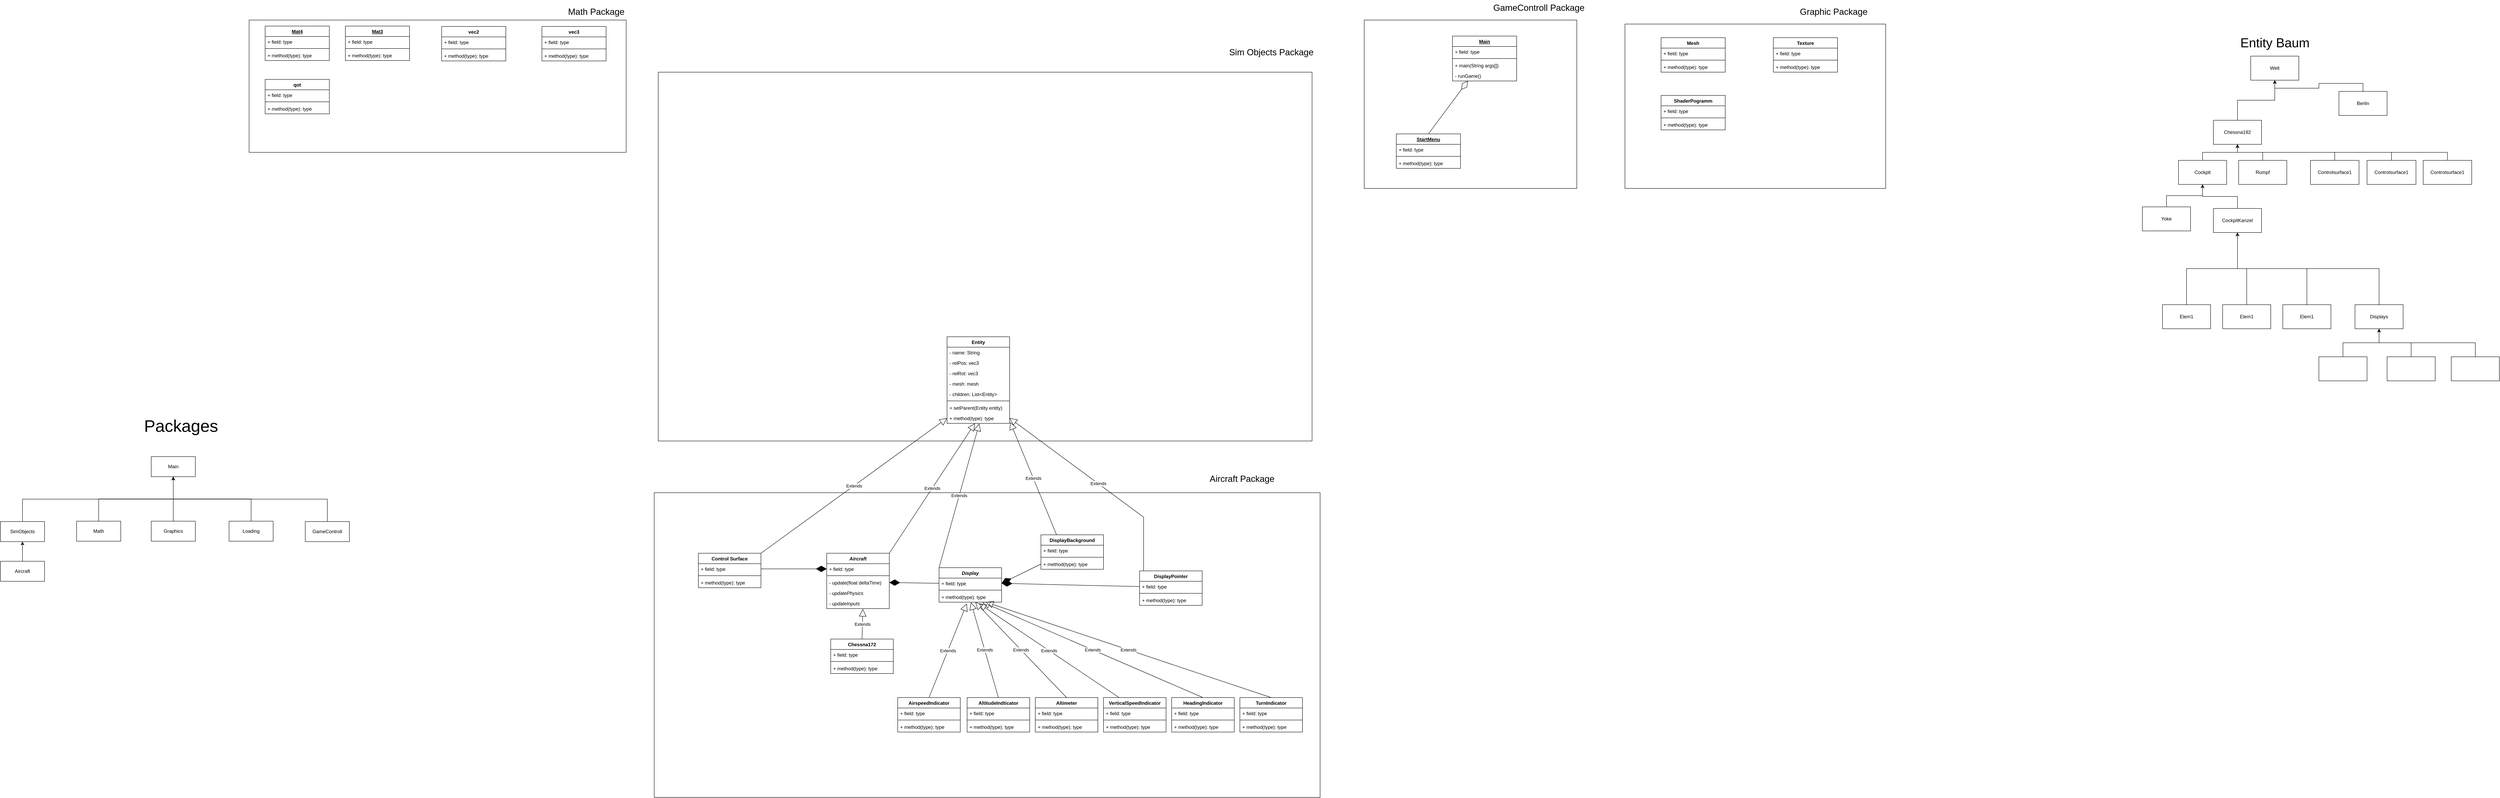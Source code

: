 <mxfile version="22.1.21" type="github">
  <diagram name="Seite-1" id="BCvQP6xBQCEgno5YxF53">
    <mxGraphModel dx="12595" dy="5107" grid="1" gridSize="10" guides="1" tooltips="1" connect="1" arrows="1" fold="1" page="1" pageScale="1" pageWidth="827" pageHeight="1169" math="0" shadow="0">
      <root>
        <mxCell id="0" />
        <mxCell id="1" parent="0" />
        <mxCell id="5FuBZbfDRRa5YEsP70LU-1" value="Entity" style="swimlane;fontStyle=1;align=center;verticalAlign=top;childLayout=stackLayout;horizontal=1;startSize=26;horizontalStack=0;resizeParent=1;resizeParentMax=0;resizeLast=0;collapsible=1;marginBottom=0;whiteSpace=wrap;html=1;" vertex="1" parent="1">
          <mxGeometry x="-910" y="870" width="156" height="216" as="geometry" />
        </mxCell>
        <mxCell id="5FuBZbfDRRa5YEsP70LU-61" value="- name: String&lt;br&gt;" style="text;strokeColor=none;fillColor=none;align=left;verticalAlign=top;spacingLeft=4;spacingRight=4;overflow=hidden;rotatable=0;points=[[0,0.5],[1,0.5]];portConstraint=eastwest;whiteSpace=wrap;html=1;" vertex="1" parent="5FuBZbfDRRa5YEsP70LU-1">
          <mxGeometry y="26" width="156" height="26" as="geometry" />
        </mxCell>
        <mxCell id="5FuBZbfDRRa5YEsP70LU-2" value="- relPos: vec3" style="text;strokeColor=none;fillColor=none;align=left;verticalAlign=top;spacingLeft=4;spacingRight=4;overflow=hidden;rotatable=0;points=[[0,0.5],[1,0.5]];portConstraint=eastwest;whiteSpace=wrap;html=1;" vertex="1" parent="5FuBZbfDRRa5YEsP70LU-1">
          <mxGeometry y="52" width="156" height="26" as="geometry" />
        </mxCell>
        <mxCell id="5FuBZbfDRRa5YEsP70LU-5" value="- relRot: vec3" style="text;strokeColor=none;fillColor=none;align=left;verticalAlign=top;spacingLeft=4;spacingRight=4;overflow=hidden;rotatable=0;points=[[0,0.5],[1,0.5]];portConstraint=eastwest;whiteSpace=wrap;html=1;" vertex="1" parent="5FuBZbfDRRa5YEsP70LU-1">
          <mxGeometry y="78" width="156" height="26" as="geometry" />
        </mxCell>
        <mxCell id="5FuBZbfDRRa5YEsP70LU-6" value="- mesh: mesh" style="text;strokeColor=none;fillColor=none;align=left;verticalAlign=top;spacingLeft=4;spacingRight=4;overflow=hidden;rotatable=0;points=[[0,0.5],[1,0.5]];portConstraint=eastwest;whiteSpace=wrap;html=1;" vertex="1" parent="5FuBZbfDRRa5YEsP70LU-1">
          <mxGeometry y="104" width="156" height="26" as="geometry" />
        </mxCell>
        <mxCell id="5FuBZbfDRRa5YEsP70LU-7" value="- children: List&amp;lt;Entity&amp;gt;" style="text;strokeColor=none;fillColor=none;align=left;verticalAlign=top;spacingLeft=4;spacingRight=4;overflow=hidden;rotatable=0;points=[[0,0.5],[1,0.5]];portConstraint=eastwest;whiteSpace=wrap;html=1;" vertex="1" parent="5FuBZbfDRRa5YEsP70LU-1">
          <mxGeometry y="130" width="156" height="26" as="geometry" />
        </mxCell>
        <mxCell id="5FuBZbfDRRa5YEsP70LU-3" value="" style="line;strokeWidth=1;fillColor=none;align=left;verticalAlign=middle;spacingTop=-1;spacingLeft=3;spacingRight=3;rotatable=0;labelPosition=right;points=[];portConstraint=eastwest;strokeColor=inherit;" vertex="1" parent="5FuBZbfDRRa5YEsP70LU-1">
          <mxGeometry y="156" width="156" height="8" as="geometry" />
        </mxCell>
        <mxCell id="5FuBZbfDRRa5YEsP70LU-8" value="+ setParent(Entity entity)" style="text;strokeColor=none;fillColor=none;align=left;verticalAlign=top;spacingLeft=4;spacingRight=4;overflow=hidden;rotatable=0;points=[[0,0.5],[1,0.5]];portConstraint=eastwest;whiteSpace=wrap;html=1;" vertex="1" parent="5FuBZbfDRRa5YEsP70LU-1">
          <mxGeometry y="164" width="156" height="26" as="geometry" />
        </mxCell>
        <mxCell id="5FuBZbfDRRa5YEsP70LU-4" value="+ method(type): type" style="text;strokeColor=none;fillColor=none;align=left;verticalAlign=top;spacingLeft=4;spacingRight=4;overflow=hidden;rotatable=0;points=[[0,0.5],[1,0.5]];portConstraint=eastwest;whiteSpace=wrap;html=1;" vertex="1" parent="5FuBZbfDRRa5YEsP70LU-1">
          <mxGeometry y="190" width="156" height="26" as="geometry" />
        </mxCell>
        <mxCell id="5FuBZbfDRRa5YEsP70LU-9" value="&lt;i&gt;Aircraft&lt;/i&gt;" style="swimlane;fontStyle=1;align=center;verticalAlign=top;childLayout=stackLayout;horizontal=1;startSize=26;horizontalStack=0;resizeParent=1;resizeParentMax=0;resizeLast=0;collapsible=1;marginBottom=0;whiteSpace=wrap;html=1;" vertex="1" parent="1">
          <mxGeometry x="-1210" y="1410" width="156" height="138" as="geometry" />
        </mxCell>
        <mxCell id="5FuBZbfDRRa5YEsP70LU-10" value="+ field: type" style="text;strokeColor=none;fillColor=none;align=left;verticalAlign=top;spacingLeft=4;spacingRight=4;overflow=hidden;rotatable=0;points=[[0,0.5],[1,0.5]];portConstraint=eastwest;whiteSpace=wrap;html=1;" vertex="1" parent="5FuBZbfDRRa5YEsP70LU-9">
          <mxGeometry y="26" width="156" height="26" as="geometry" />
        </mxCell>
        <mxCell id="5FuBZbfDRRa5YEsP70LU-11" value="" style="line;strokeWidth=1;fillColor=none;align=left;verticalAlign=middle;spacingTop=-1;spacingLeft=3;spacingRight=3;rotatable=0;labelPosition=right;points=[];portConstraint=eastwest;strokeColor=inherit;" vertex="1" parent="5FuBZbfDRRa5YEsP70LU-9">
          <mxGeometry y="52" width="156" height="8" as="geometry" />
        </mxCell>
        <mxCell id="5FuBZbfDRRa5YEsP70LU-12" value="- update(float deltaTime)" style="text;strokeColor=none;fillColor=none;align=left;verticalAlign=top;spacingLeft=4;spacingRight=4;overflow=hidden;rotatable=0;points=[[0,0.5],[1,0.5]];portConstraint=eastwest;whiteSpace=wrap;html=1;" vertex="1" parent="5FuBZbfDRRa5YEsP70LU-9">
          <mxGeometry y="60" width="156" height="26" as="geometry" />
        </mxCell>
        <mxCell id="5FuBZbfDRRa5YEsP70LU-88" value="&lt;i&gt;- updatePhysics&lt;/i&gt;" style="text;strokeColor=none;fillColor=none;align=left;verticalAlign=top;spacingLeft=4;spacingRight=4;overflow=hidden;rotatable=0;points=[[0,0.5],[1,0.5]];portConstraint=eastwest;whiteSpace=wrap;html=1;" vertex="1" parent="5FuBZbfDRRa5YEsP70LU-9">
          <mxGeometry y="86" width="156" height="26" as="geometry" />
        </mxCell>
        <mxCell id="5FuBZbfDRRa5YEsP70LU-89" value="- &lt;i&gt;updateInputs&lt;/i&gt;" style="text;strokeColor=none;fillColor=none;align=left;verticalAlign=top;spacingLeft=4;spacingRight=4;overflow=hidden;rotatable=0;points=[[0,0.5],[1,0.5]];portConstraint=eastwest;whiteSpace=wrap;html=1;" vertex="1" parent="5FuBZbfDRRa5YEsP70LU-9">
          <mxGeometry y="112" width="156" height="26" as="geometry" />
        </mxCell>
        <mxCell id="5FuBZbfDRRa5YEsP70LU-13" value="Chessna172" style="swimlane;fontStyle=1;align=center;verticalAlign=top;childLayout=stackLayout;horizontal=1;startSize=26;horizontalStack=0;resizeParent=1;resizeParentMax=0;resizeLast=0;collapsible=1;marginBottom=0;whiteSpace=wrap;html=1;" vertex="1" parent="1">
          <mxGeometry x="-1200" y="1624" width="156" height="86" as="geometry" />
        </mxCell>
        <mxCell id="5FuBZbfDRRa5YEsP70LU-14" value="+ field: type" style="text;strokeColor=none;fillColor=none;align=left;verticalAlign=top;spacingLeft=4;spacingRight=4;overflow=hidden;rotatable=0;points=[[0,0.5],[1,0.5]];portConstraint=eastwest;whiteSpace=wrap;html=1;" vertex="1" parent="5FuBZbfDRRa5YEsP70LU-13">
          <mxGeometry y="26" width="156" height="26" as="geometry" />
        </mxCell>
        <mxCell id="5FuBZbfDRRa5YEsP70LU-15" value="" style="line;strokeWidth=1;fillColor=none;align=left;verticalAlign=middle;spacingTop=-1;spacingLeft=3;spacingRight=3;rotatable=0;labelPosition=right;points=[];portConstraint=eastwest;strokeColor=inherit;" vertex="1" parent="5FuBZbfDRRa5YEsP70LU-13">
          <mxGeometry y="52" width="156" height="8" as="geometry" />
        </mxCell>
        <mxCell id="5FuBZbfDRRa5YEsP70LU-16" value="+ method(type): type" style="text;strokeColor=none;fillColor=none;align=left;verticalAlign=top;spacingLeft=4;spacingRight=4;overflow=hidden;rotatable=0;points=[[0,0.5],[1,0.5]];portConstraint=eastwest;whiteSpace=wrap;html=1;" vertex="1" parent="5FuBZbfDRRa5YEsP70LU-13">
          <mxGeometry y="60" width="156" height="26" as="geometry" />
        </mxCell>
        <mxCell id="5FuBZbfDRRa5YEsP70LU-17" value="&lt;i&gt;Display&lt;/i&gt;" style="swimlane;fontStyle=1;align=center;verticalAlign=top;childLayout=stackLayout;horizontal=1;startSize=26;horizontalStack=0;resizeParent=1;resizeParentMax=0;resizeLast=0;collapsible=1;marginBottom=0;whiteSpace=wrap;html=1;" vertex="1" parent="1">
          <mxGeometry x="-930" y="1446" width="156" height="86" as="geometry" />
        </mxCell>
        <mxCell id="5FuBZbfDRRa5YEsP70LU-18" value="+ field: type" style="text;strokeColor=none;fillColor=none;align=left;verticalAlign=top;spacingLeft=4;spacingRight=4;overflow=hidden;rotatable=0;points=[[0,0.5],[1,0.5]];portConstraint=eastwest;whiteSpace=wrap;html=1;" vertex="1" parent="5FuBZbfDRRa5YEsP70LU-17">
          <mxGeometry y="26" width="156" height="26" as="geometry" />
        </mxCell>
        <mxCell id="5FuBZbfDRRa5YEsP70LU-19" value="" style="line;strokeWidth=1;fillColor=none;align=left;verticalAlign=middle;spacingTop=-1;spacingLeft=3;spacingRight=3;rotatable=0;labelPosition=right;points=[];portConstraint=eastwest;strokeColor=inherit;" vertex="1" parent="5FuBZbfDRRa5YEsP70LU-17">
          <mxGeometry y="52" width="156" height="8" as="geometry" />
        </mxCell>
        <mxCell id="5FuBZbfDRRa5YEsP70LU-20" value="+ method(type): type" style="text;strokeColor=none;fillColor=none;align=left;verticalAlign=top;spacingLeft=4;spacingRight=4;overflow=hidden;rotatable=0;points=[[0,0.5],[1,0.5]];portConstraint=eastwest;whiteSpace=wrap;html=1;" vertex="1" parent="5FuBZbfDRRa5YEsP70LU-17">
          <mxGeometry y="60" width="156" height="26" as="geometry" />
        </mxCell>
        <mxCell id="5FuBZbfDRRa5YEsP70LU-21" value="DisplayBackground" style="swimlane;fontStyle=1;align=center;verticalAlign=top;childLayout=stackLayout;horizontal=1;startSize=26;horizontalStack=0;resizeParent=1;resizeParentMax=0;resizeLast=0;collapsible=1;marginBottom=0;whiteSpace=wrap;html=1;" vertex="1" parent="1">
          <mxGeometry x="-676" y="1364" width="156" height="86" as="geometry" />
        </mxCell>
        <mxCell id="5FuBZbfDRRa5YEsP70LU-22" value="+ field: type" style="text;strokeColor=none;fillColor=none;align=left;verticalAlign=top;spacingLeft=4;spacingRight=4;overflow=hidden;rotatable=0;points=[[0,0.5],[1,0.5]];portConstraint=eastwest;whiteSpace=wrap;html=1;" vertex="1" parent="5FuBZbfDRRa5YEsP70LU-21">
          <mxGeometry y="26" width="156" height="26" as="geometry" />
        </mxCell>
        <mxCell id="5FuBZbfDRRa5YEsP70LU-23" value="" style="line;strokeWidth=1;fillColor=none;align=left;verticalAlign=middle;spacingTop=-1;spacingLeft=3;spacingRight=3;rotatable=0;labelPosition=right;points=[];portConstraint=eastwest;strokeColor=inherit;" vertex="1" parent="5FuBZbfDRRa5YEsP70LU-21">
          <mxGeometry y="52" width="156" height="8" as="geometry" />
        </mxCell>
        <mxCell id="5FuBZbfDRRa5YEsP70LU-24" value="+ method(type): type" style="text;strokeColor=none;fillColor=none;align=left;verticalAlign=top;spacingLeft=4;spacingRight=4;overflow=hidden;rotatable=0;points=[[0,0.5],[1,0.5]];portConstraint=eastwest;whiteSpace=wrap;html=1;" vertex="1" parent="5FuBZbfDRRa5YEsP70LU-21">
          <mxGeometry y="60" width="156" height="26" as="geometry" />
        </mxCell>
        <mxCell id="5FuBZbfDRRa5YEsP70LU-25" value="DisplayPointer" style="swimlane;fontStyle=1;align=center;verticalAlign=top;childLayout=stackLayout;horizontal=1;startSize=26;horizontalStack=0;resizeParent=1;resizeParentMax=0;resizeLast=0;collapsible=1;marginBottom=0;whiteSpace=wrap;html=1;" vertex="1" parent="1">
          <mxGeometry x="-430" y="1454" width="156" height="86" as="geometry" />
        </mxCell>
        <mxCell id="5FuBZbfDRRa5YEsP70LU-156" value="Extends" style="endArrow=block;endSize=16;endFill=0;html=1;rounded=0;entryX=1;entryY=0.5;entryDx=0;entryDy=0;" edge="1" parent="5FuBZbfDRRa5YEsP70LU-25" target="5FuBZbfDRRa5YEsP70LU-4">
          <mxGeometry width="160" relative="1" as="geometry">
            <mxPoint x="10" as="sourcePoint" />
            <mxPoint x="170" as="targetPoint" />
            <Array as="points">
              <mxPoint x="10" y="-134" />
            </Array>
          </mxGeometry>
        </mxCell>
        <mxCell id="5FuBZbfDRRa5YEsP70LU-26" value="+ field: type" style="text;strokeColor=none;fillColor=none;align=left;verticalAlign=top;spacingLeft=4;spacingRight=4;overflow=hidden;rotatable=0;points=[[0,0.5],[1,0.5]];portConstraint=eastwest;whiteSpace=wrap;html=1;" vertex="1" parent="5FuBZbfDRRa5YEsP70LU-25">
          <mxGeometry y="26" width="156" height="26" as="geometry" />
        </mxCell>
        <mxCell id="5FuBZbfDRRa5YEsP70LU-27" value="" style="line;strokeWidth=1;fillColor=none;align=left;verticalAlign=middle;spacingTop=-1;spacingLeft=3;spacingRight=3;rotatable=0;labelPosition=right;points=[];portConstraint=eastwest;strokeColor=inherit;" vertex="1" parent="5FuBZbfDRRa5YEsP70LU-25">
          <mxGeometry y="52" width="156" height="8" as="geometry" />
        </mxCell>
        <mxCell id="5FuBZbfDRRa5YEsP70LU-28" value="+ method(type): type" style="text;strokeColor=none;fillColor=none;align=left;verticalAlign=top;spacingLeft=4;spacingRight=4;overflow=hidden;rotatable=0;points=[[0,0.5],[1,0.5]];portConstraint=eastwest;whiteSpace=wrap;html=1;" vertex="1" parent="5FuBZbfDRRa5YEsP70LU-25">
          <mxGeometry y="60" width="156" height="26" as="geometry" />
        </mxCell>
        <mxCell id="5FuBZbfDRRa5YEsP70LU-33" value="AirspeedIndicator" style="swimlane;fontStyle=1;align=center;verticalAlign=top;childLayout=stackLayout;horizontal=1;startSize=26;horizontalStack=0;resizeParent=1;resizeParentMax=0;resizeLast=0;collapsible=1;marginBottom=0;whiteSpace=wrap;html=1;" vertex="1" parent="1">
          <mxGeometry x="-1033" y="1770" width="156" height="86" as="geometry" />
        </mxCell>
        <mxCell id="5FuBZbfDRRa5YEsP70LU-34" value="+ field: type" style="text;strokeColor=none;fillColor=none;align=left;verticalAlign=top;spacingLeft=4;spacingRight=4;overflow=hidden;rotatable=0;points=[[0,0.5],[1,0.5]];portConstraint=eastwest;whiteSpace=wrap;html=1;" vertex="1" parent="5FuBZbfDRRa5YEsP70LU-33">
          <mxGeometry y="26" width="156" height="26" as="geometry" />
        </mxCell>
        <mxCell id="5FuBZbfDRRa5YEsP70LU-35" value="" style="line;strokeWidth=1;fillColor=none;align=left;verticalAlign=middle;spacingTop=-1;spacingLeft=3;spacingRight=3;rotatable=0;labelPosition=right;points=[];portConstraint=eastwest;strokeColor=inherit;" vertex="1" parent="5FuBZbfDRRa5YEsP70LU-33">
          <mxGeometry y="52" width="156" height="8" as="geometry" />
        </mxCell>
        <mxCell id="5FuBZbfDRRa5YEsP70LU-36" value="+ method(type): type" style="text;strokeColor=none;fillColor=none;align=left;verticalAlign=top;spacingLeft=4;spacingRight=4;overflow=hidden;rotatable=0;points=[[0,0.5],[1,0.5]];portConstraint=eastwest;whiteSpace=wrap;html=1;" vertex="1" parent="5FuBZbfDRRa5YEsP70LU-33">
          <mxGeometry y="60" width="156" height="26" as="geometry" />
        </mxCell>
        <mxCell id="5FuBZbfDRRa5YEsP70LU-41" value="Welt" style="rounded=0;whiteSpace=wrap;html=1;" vertex="1" parent="1">
          <mxGeometry x="2340" y="170" width="120" height="60" as="geometry" />
        </mxCell>
        <mxCell id="5FuBZbfDRRa5YEsP70LU-181" style="edgeStyle=orthogonalEdgeStyle;rounded=0;orthogonalLoop=1;jettySize=auto;html=1;exitX=0.5;exitY=0;exitDx=0;exitDy=0;entryX=0.5;entryY=1;entryDx=0;entryDy=0;" edge="1" parent="1" source="5FuBZbfDRRa5YEsP70LU-42" target="5FuBZbfDRRa5YEsP70LU-41">
          <mxGeometry relative="1" as="geometry" />
        </mxCell>
        <mxCell id="5FuBZbfDRRa5YEsP70LU-42" value="Chessna182" style="rounded=0;whiteSpace=wrap;html=1;" vertex="1" parent="1">
          <mxGeometry x="2247" y="330" width="120" height="60" as="geometry" />
        </mxCell>
        <mxCell id="5FuBZbfDRRa5YEsP70LU-182" style="edgeStyle=orthogonalEdgeStyle;rounded=0;orthogonalLoop=1;jettySize=auto;html=1;exitX=0.5;exitY=0;exitDx=0;exitDy=0;entryX=0.5;entryY=1;entryDx=0;entryDy=0;" edge="1" parent="1" source="5FuBZbfDRRa5YEsP70LU-43" target="5FuBZbfDRRa5YEsP70LU-42">
          <mxGeometry relative="1" as="geometry" />
        </mxCell>
        <mxCell id="5FuBZbfDRRa5YEsP70LU-43" value="Cockpit" style="rounded=0;whiteSpace=wrap;html=1;" vertex="1" parent="1">
          <mxGeometry x="2160" y="430" width="120" height="60" as="geometry" />
        </mxCell>
        <mxCell id="5FuBZbfDRRa5YEsP70LU-183" style="edgeStyle=orthogonalEdgeStyle;rounded=0;orthogonalLoop=1;jettySize=auto;html=1;exitX=0.5;exitY=0;exitDx=0;exitDy=0;entryX=0.5;entryY=1;entryDx=0;entryDy=0;" edge="1" parent="1" source="5FuBZbfDRRa5YEsP70LU-44" target="5FuBZbfDRRa5YEsP70LU-42">
          <mxGeometry relative="1" as="geometry" />
        </mxCell>
        <mxCell id="5FuBZbfDRRa5YEsP70LU-44" value="Rumpf" style="rounded=0;whiteSpace=wrap;html=1;" vertex="1" parent="1">
          <mxGeometry x="2310" y="430" width="120" height="60" as="geometry" />
        </mxCell>
        <mxCell id="5FuBZbfDRRa5YEsP70LU-184" style="edgeStyle=orthogonalEdgeStyle;rounded=0;orthogonalLoop=1;jettySize=auto;html=1;exitX=0.5;exitY=0;exitDx=0;exitDy=0;entryX=0.5;entryY=1;entryDx=0;entryDy=0;" edge="1" parent="1" source="5FuBZbfDRRa5YEsP70LU-46" target="5FuBZbfDRRa5YEsP70LU-42">
          <mxGeometry relative="1" as="geometry" />
        </mxCell>
        <mxCell id="5FuBZbfDRRa5YEsP70LU-46" value="Controlsurface1" style="rounded=0;whiteSpace=wrap;html=1;" vertex="1" parent="1">
          <mxGeometry x="2489" y="430" width="121" height="60" as="geometry" />
        </mxCell>
        <mxCell id="5FuBZbfDRRa5YEsP70LU-185" style="edgeStyle=orthogonalEdgeStyle;rounded=0;orthogonalLoop=1;jettySize=auto;html=1;exitX=0.5;exitY=0;exitDx=0;exitDy=0;entryX=0.5;entryY=1;entryDx=0;entryDy=0;" edge="1" parent="1" source="5FuBZbfDRRa5YEsP70LU-47" target="5FuBZbfDRRa5YEsP70LU-42">
          <mxGeometry relative="1" as="geometry" />
        </mxCell>
        <mxCell id="5FuBZbfDRRa5YEsP70LU-47" value="Controlsurface1" style="rounded=0;whiteSpace=wrap;html=1;" vertex="1" parent="1">
          <mxGeometry x="2630" y="430" width="122" height="60" as="geometry" />
        </mxCell>
        <mxCell id="5FuBZbfDRRa5YEsP70LU-186" style="edgeStyle=orthogonalEdgeStyle;rounded=0;orthogonalLoop=1;jettySize=auto;html=1;exitX=0.5;exitY=0;exitDx=0;exitDy=0;entryX=0.5;entryY=1;entryDx=0;entryDy=0;" edge="1" parent="1" source="5FuBZbfDRRa5YEsP70LU-48" target="5FuBZbfDRRa5YEsP70LU-42">
          <mxGeometry relative="1" as="geometry" />
        </mxCell>
        <mxCell id="5FuBZbfDRRa5YEsP70LU-48" value="Controlsurface1" style="rounded=0;whiteSpace=wrap;html=1;" vertex="1" parent="1">
          <mxGeometry x="2770" y="430" width="121" height="60" as="geometry" />
        </mxCell>
        <mxCell id="5FuBZbfDRRa5YEsP70LU-188" style="edgeStyle=orthogonalEdgeStyle;rounded=0;orthogonalLoop=1;jettySize=auto;html=1;exitX=0.5;exitY=0;exitDx=0;exitDy=0;entryX=0.5;entryY=1;entryDx=0;entryDy=0;" edge="1" parent="1" source="5FuBZbfDRRa5YEsP70LU-49" target="5FuBZbfDRRa5YEsP70LU-43">
          <mxGeometry relative="1" as="geometry" />
        </mxCell>
        <mxCell id="5FuBZbfDRRa5YEsP70LU-49" value="CockpitKanzel" style="rounded=0;whiteSpace=wrap;html=1;" vertex="1" parent="1">
          <mxGeometry x="2247" y="550" width="120" height="60" as="geometry" />
        </mxCell>
        <mxCell id="5FuBZbfDRRa5YEsP70LU-175" style="edgeStyle=orthogonalEdgeStyle;rounded=0;orthogonalLoop=1;jettySize=auto;html=1;exitX=0.5;exitY=0;exitDx=0;exitDy=0;entryX=0.5;entryY=1;entryDx=0;entryDy=0;" edge="1" parent="1" source="5FuBZbfDRRa5YEsP70LU-50" target="5FuBZbfDRRa5YEsP70LU-49">
          <mxGeometry relative="1" as="geometry" />
        </mxCell>
        <mxCell id="5FuBZbfDRRa5YEsP70LU-50" value="Elem1" style="rounded=0;whiteSpace=wrap;html=1;" vertex="1" parent="1">
          <mxGeometry x="2120" y="790" width="120" height="60" as="geometry" />
        </mxCell>
        <mxCell id="5FuBZbfDRRa5YEsP70LU-174" style="edgeStyle=orthogonalEdgeStyle;rounded=0;orthogonalLoop=1;jettySize=auto;html=1;exitX=0.5;exitY=0;exitDx=0;exitDy=0;entryX=0.5;entryY=1;entryDx=0;entryDy=0;" edge="1" parent="1" source="5FuBZbfDRRa5YEsP70LU-51" target="5FuBZbfDRRa5YEsP70LU-49">
          <mxGeometry relative="1" as="geometry" />
        </mxCell>
        <mxCell id="5FuBZbfDRRa5YEsP70LU-51" value="Elem1" style="rounded=0;whiteSpace=wrap;html=1;" vertex="1" parent="1">
          <mxGeometry x="2270" y="790" width="120" height="60" as="geometry" />
        </mxCell>
        <mxCell id="5FuBZbfDRRa5YEsP70LU-173" style="edgeStyle=orthogonalEdgeStyle;rounded=0;orthogonalLoop=1;jettySize=auto;html=1;exitX=0.5;exitY=0;exitDx=0;exitDy=0;entryX=0.5;entryY=1;entryDx=0;entryDy=0;" edge="1" parent="1" source="5FuBZbfDRRa5YEsP70LU-52" target="5FuBZbfDRRa5YEsP70LU-49">
          <mxGeometry relative="1" as="geometry">
            <mxPoint x="2590.238" y="520" as="targetPoint" />
          </mxGeometry>
        </mxCell>
        <mxCell id="5FuBZbfDRRa5YEsP70LU-52" value="Elem1" style="rounded=0;whiteSpace=wrap;html=1;" vertex="1" parent="1">
          <mxGeometry x="2420" y="790" width="120" height="60" as="geometry" />
        </mxCell>
        <mxCell id="5FuBZbfDRRa5YEsP70LU-176" style="edgeStyle=orthogonalEdgeStyle;rounded=0;orthogonalLoop=1;jettySize=auto;html=1;exitX=0.5;exitY=0;exitDx=0;exitDy=0;entryX=0.5;entryY=1;entryDx=0;entryDy=0;" edge="1" parent="1" source="5FuBZbfDRRa5YEsP70LU-53" target="5FuBZbfDRRa5YEsP70LU-49">
          <mxGeometry relative="1" as="geometry" />
        </mxCell>
        <mxCell id="5FuBZbfDRRa5YEsP70LU-53" value="Displays" style="rounded=0;whiteSpace=wrap;html=1;" vertex="1" parent="1">
          <mxGeometry x="2600" y="790" width="120" height="60" as="geometry" />
        </mxCell>
        <mxCell id="5FuBZbfDRRa5YEsP70LU-178" style="edgeStyle=orthogonalEdgeStyle;rounded=0;orthogonalLoop=1;jettySize=auto;html=1;exitX=0.5;exitY=0;exitDx=0;exitDy=0;entryX=0.5;entryY=1;entryDx=0;entryDy=0;" edge="1" parent="1" source="5FuBZbfDRRa5YEsP70LU-54" target="5FuBZbfDRRa5YEsP70LU-53">
          <mxGeometry relative="1" as="geometry" />
        </mxCell>
        <mxCell id="5FuBZbfDRRa5YEsP70LU-54" value="" style="rounded=0;whiteSpace=wrap;html=1;" vertex="1" parent="1">
          <mxGeometry x="2680" y="920" width="120" height="60" as="geometry" />
        </mxCell>
        <mxCell id="5FuBZbfDRRa5YEsP70LU-177" style="edgeStyle=orthogonalEdgeStyle;rounded=0;orthogonalLoop=1;jettySize=auto;html=1;exitX=0.5;exitY=0;exitDx=0;exitDy=0;entryX=0.5;entryY=1;entryDx=0;entryDy=0;" edge="1" parent="1" source="5FuBZbfDRRa5YEsP70LU-55" target="5FuBZbfDRRa5YEsP70LU-53">
          <mxGeometry relative="1" as="geometry" />
        </mxCell>
        <mxCell id="5FuBZbfDRRa5YEsP70LU-55" value="" style="rounded=0;whiteSpace=wrap;html=1;" vertex="1" parent="1">
          <mxGeometry x="2510" y="920" width="120" height="60" as="geometry" />
        </mxCell>
        <mxCell id="5FuBZbfDRRa5YEsP70LU-179" style="edgeStyle=orthogonalEdgeStyle;rounded=0;orthogonalLoop=1;jettySize=auto;html=1;exitX=0.5;exitY=0;exitDx=0;exitDy=0;entryX=0.5;entryY=1;entryDx=0;entryDy=0;" edge="1" parent="1" source="5FuBZbfDRRa5YEsP70LU-56" target="5FuBZbfDRRa5YEsP70LU-53">
          <mxGeometry relative="1" as="geometry" />
        </mxCell>
        <mxCell id="5FuBZbfDRRa5YEsP70LU-56" value="" style="rounded=0;whiteSpace=wrap;html=1;" vertex="1" parent="1">
          <mxGeometry x="2840" y="920" width="120" height="60" as="geometry" />
        </mxCell>
        <mxCell id="5FuBZbfDRRa5YEsP70LU-187" style="edgeStyle=orthogonalEdgeStyle;rounded=0;orthogonalLoop=1;jettySize=auto;html=1;exitX=0.5;exitY=0;exitDx=0;exitDy=0;entryX=0.5;entryY=1;entryDx=0;entryDy=0;" edge="1" parent="1" source="5FuBZbfDRRa5YEsP70LU-57" target="5FuBZbfDRRa5YEsP70LU-43">
          <mxGeometry relative="1" as="geometry" />
        </mxCell>
        <mxCell id="5FuBZbfDRRa5YEsP70LU-57" value="Yoke" style="rounded=0;whiteSpace=wrap;html=1;" vertex="1" parent="1">
          <mxGeometry x="2070" y="546" width="120" height="60" as="geometry" />
        </mxCell>
        <mxCell id="5FuBZbfDRRa5YEsP70LU-180" style="edgeStyle=orthogonalEdgeStyle;rounded=0;orthogonalLoop=1;jettySize=auto;html=1;exitX=0.5;exitY=0;exitDx=0;exitDy=0;entryX=0.5;entryY=1;entryDx=0;entryDy=0;" edge="1" parent="1" source="5FuBZbfDRRa5YEsP70LU-59" target="5FuBZbfDRRa5YEsP70LU-41">
          <mxGeometry relative="1" as="geometry" />
        </mxCell>
        <mxCell id="5FuBZbfDRRa5YEsP70LU-59" value="Berlin" style="rounded=0;whiteSpace=wrap;html=1;" vertex="1" parent="1">
          <mxGeometry x="2560" y="258" width="120" height="60" as="geometry" />
        </mxCell>
        <mxCell id="5FuBZbfDRRa5YEsP70LU-77" value="&lt;u&gt;Main&lt;/u&gt;" style="swimlane;fontStyle=1;align=center;verticalAlign=top;childLayout=stackLayout;horizontal=1;startSize=26;horizontalStack=0;resizeParent=1;resizeParentMax=0;resizeLast=0;collapsible=1;marginBottom=0;whiteSpace=wrap;html=1;" vertex="1" parent="1">
          <mxGeometry x="350" y="120" width="160" height="112" as="geometry" />
        </mxCell>
        <mxCell id="5FuBZbfDRRa5YEsP70LU-78" value="+ field: type" style="text;strokeColor=none;fillColor=none;align=left;verticalAlign=top;spacingLeft=4;spacingRight=4;overflow=hidden;rotatable=0;points=[[0,0.5],[1,0.5]];portConstraint=eastwest;whiteSpace=wrap;html=1;" vertex="1" parent="5FuBZbfDRRa5YEsP70LU-77">
          <mxGeometry y="26" width="160" height="26" as="geometry" />
        </mxCell>
        <mxCell id="5FuBZbfDRRa5YEsP70LU-79" value="" style="line;strokeWidth=1;fillColor=none;align=left;verticalAlign=middle;spacingTop=-1;spacingLeft=3;spacingRight=3;rotatable=0;labelPosition=right;points=[];portConstraint=eastwest;strokeColor=inherit;" vertex="1" parent="5FuBZbfDRRa5YEsP70LU-77">
          <mxGeometry y="52" width="160" height="8" as="geometry" />
        </mxCell>
        <mxCell id="5FuBZbfDRRa5YEsP70LU-80" value="+ main(String args[])" style="text;strokeColor=none;fillColor=none;align=left;verticalAlign=top;spacingLeft=4;spacingRight=4;overflow=hidden;rotatable=0;points=[[0,0.5],[1,0.5]];portConstraint=eastwest;whiteSpace=wrap;html=1;" vertex="1" parent="5FuBZbfDRRa5YEsP70LU-77">
          <mxGeometry y="60" width="160" height="26" as="geometry" />
        </mxCell>
        <mxCell id="5FuBZbfDRRa5YEsP70LU-87" value="- runGame()" style="text;strokeColor=none;fillColor=none;align=left;verticalAlign=top;spacingLeft=4;spacingRight=4;overflow=hidden;rotatable=0;points=[[0,0.5],[1,0.5]];portConstraint=eastwest;whiteSpace=wrap;html=1;" vertex="1" parent="5FuBZbfDRRa5YEsP70LU-77">
          <mxGeometry y="86" width="160" height="26" as="geometry" />
        </mxCell>
        <mxCell id="5FuBZbfDRRa5YEsP70LU-83" value="&lt;u&gt;StartMenu&lt;/u&gt;" style="swimlane;fontStyle=1;align=center;verticalAlign=top;childLayout=stackLayout;horizontal=1;startSize=26;horizontalStack=0;resizeParent=1;resizeParentMax=0;resizeLast=0;collapsible=1;marginBottom=0;whiteSpace=wrap;html=1;" vertex="1" parent="1">
          <mxGeometry x="210" y="364" width="160" height="86" as="geometry" />
        </mxCell>
        <mxCell id="5FuBZbfDRRa5YEsP70LU-84" value="+ field: type" style="text;strokeColor=none;fillColor=none;align=left;verticalAlign=top;spacingLeft=4;spacingRight=4;overflow=hidden;rotatable=0;points=[[0,0.5],[1,0.5]];portConstraint=eastwest;whiteSpace=wrap;html=1;" vertex="1" parent="5FuBZbfDRRa5YEsP70LU-83">
          <mxGeometry y="26" width="160" height="26" as="geometry" />
        </mxCell>
        <mxCell id="5FuBZbfDRRa5YEsP70LU-85" value="" style="line;strokeWidth=1;fillColor=none;align=left;verticalAlign=middle;spacingTop=-1;spacingLeft=3;spacingRight=3;rotatable=0;labelPosition=right;points=[];portConstraint=eastwest;strokeColor=inherit;" vertex="1" parent="5FuBZbfDRRa5YEsP70LU-83">
          <mxGeometry y="52" width="160" height="8" as="geometry" />
        </mxCell>
        <mxCell id="5FuBZbfDRRa5YEsP70LU-86" value="+ method(type): type" style="text;strokeColor=none;fillColor=none;align=left;verticalAlign=top;spacingLeft=4;spacingRight=4;overflow=hidden;rotatable=0;points=[[0,0.5],[1,0.5]];portConstraint=eastwest;whiteSpace=wrap;html=1;" vertex="1" parent="5FuBZbfDRRa5YEsP70LU-83">
          <mxGeometry y="60" width="160" height="26" as="geometry" />
        </mxCell>
        <mxCell id="5FuBZbfDRRa5YEsP70LU-91" value="Mesh" style="swimlane;fontStyle=1;align=center;verticalAlign=top;childLayout=stackLayout;horizontal=1;startSize=26;horizontalStack=0;resizeParent=1;resizeParentMax=0;resizeLast=0;collapsible=1;marginBottom=0;whiteSpace=wrap;html=1;" vertex="1" parent="1">
          <mxGeometry x="870" y="124" width="160" height="86" as="geometry" />
        </mxCell>
        <mxCell id="5FuBZbfDRRa5YEsP70LU-92" value="+ field: type" style="text;strokeColor=none;fillColor=none;align=left;verticalAlign=top;spacingLeft=4;spacingRight=4;overflow=hidden;rotatable=0;points=[[0,0.5],[1,0.5]];portConstraint=eastwest;whiteSpace=wrap;html=1;" vertex="1" parent="5FuBZbfDRRa5YEsP70LU-91">
          <mxGeometry y="26" width="160" height="26" as="geometry" />
        </mxCell>
        <mxCell id="5FuBZbfDRRa5YEsP70LU-93" value="" style="line;strokeWidth=1;fillColor=none;align=left;verticalAlign=middle;spacingTop=-1;spacingLeft=3;spacingRight=3;rotatable=0;labelPosition=right;points=[];portConstraint=eastwest;strokeColor=inherit;" vertex="1" parent="5FuBZbfDRRa5YEsP70LU-91">
          <mxGeometry y="52" width="160" height="8" as="geometry" />
        </mxCell>
        <mxCell id="5FuBZbfDRRa5YEsP70LU-94" value="+ method(type): type" style="text;strokeColor=none;fillColor=none;align=left;verticalAlign=top;spacingLeft=4;spacingRight=4;overflow=hidden;rotatable=0;points=[[0,0.5],[1,0.5]];portConstraint=eastwest;whiteSpace=wrap;html=1;" vertex="1" parent="5FuBZbfDRRa5YEsP70LU-91">
          <mxGeometry y="60" width="160" height="26" as="geometry" />
        </mxCell>
        <mxCell id="5FuBZbfDRRa5YEsP70LU-95" value="ShaderPogramm" style="swimlane;fontStyle=1;align=center;verticalAlign=top;childLayout=stackLayout;horizontal=1;startSize=26;horizontalStack=0;resizeParent=1;resizeParentMax=0;resizeLast=0;collapsible=1;marginBottom=0;whiteSpace=wrap;html=1;" vertex="1" parent="1">
          <mxGeometry x="870" y="268" width="160" height="86" as="geometry" />
        </mxCell>
        <mxCell id="5FuBZbfDRRa5YEsP70LU-96" value="+ field: type" style="text;strokeColor=none;fillColor=none;align=left;verticalAlign=top;spacingLeft=4;spacingRight=4;overflow=hidden;rotatable=0;points=[[0,0.5],[1,0.5]];portConstraint=eastwest;whiteSpace=wrap;html=1;" vertex="1" parent="5FuBZbfDRRa5YEsP70LU-95">
          <mxGeometry y="26" width="160" height="26" as="geometry" />
        </mxCell>
        <mxCell id="5FuBZbfDRRa5YEsP70LU-97" value="" style="line;strokeWidth=1;fillColor=none;align=left;verticalAlign=middle;spacingTop=-1;spacingLeft=3;spacingRight=3;rotatable=0;labelPosition=right;points=[];portConstraint=eastwest;strokeColor=inherit;" vertex="1" parent="5FuBZbfDRRa5YEsP70LU-95">
          <mxGeometry y="52" width="160" height="8" as="geometry" />
        </mxCell>
        <mxCell id="5FuBZbfDRRa5YEsP70LU-98" value="+ method(type): type" style="text;strokeColor=none;fillColor=none;align=left;verticalAlign=top;spacingLeft=4;spacingRight=4;overflow=hidden;rotatable=0;points=[[0,0.5],[1,0.5]];portConstraint=eastwest;whiteSpace=wrap;html=1;" vertex="1" parent="5FuBZbfDRRa5YEsP70LU-95">
          <mxGeometry y="60" width="160" height="26" as="geometry" />
        </mxCell>
        <mxCell id="5FuBZbfDRRa5YEsP70LU-99" value="Texture" style="swimlane;fontStyle=1;align=center;verticalAlign=top;childLayout=stackLayout;horizontal=1;startSize=26;horizontalStack=0;resizeParent=1;resizeParentMax=0;resizeLast=0;collapsible=1;marginBottom=0;whiteSpace=wrap;html=1;" vertex="1" parent="1">
          <mxGeometry x="1150" y="124" width="160" height="86" as="geometry" />
        </mxCell>
        <mxCell id="5FuBZbfDRRa5YEsP70LU-100" value="+ field: type" style="text;strokeColor=none;fillColor=none;align=left;verticalAlign=top;spacingLeft=4;spacingRight=4;overflow=hidden;rotatable=0;points=[[0,0.5],[1,0.5]];portConstraint=eastwest;whiteSpace=wrap;html=1;" vertex="1" parent="5FuBZbfDRRa5YEsP70LU-99">
          <mxGeometry y="26" width="160" height="26" as="geometry" />
        </mxCell>
        <mxCell id="5FuBZbfDRRa5YEsP70LU-101" value="" style="line;strokeWidth=1;fillColor=none;align=left;verticalAlign=middle;spacingTop=-1;spacingLeft=3;spacingRight=3;rotatable=0;labelPosition=right;points=[];portConstraint=eastwest;strokeColor=inherit;" vertex="1" parent="5FuBZbfDRRa5YEsP70LU-99">
          <mxGeometry y="52" width="160" height="8" as="geometry" />
        </mxCell>
        <mxCell id="5FuBZbfDRRa5YEsP70LU-102" value="+ method(type): type" style="text;strokeColor=none;fillColor=none;align=left;verticalAlign=top;spacingLeft=4;spacingRight=4;overflow=hidden;rotatable=0;points=[[0,0.5],[1,0.5]];portConstraint=eastwest;whiteSpace=wrap;html=1;" vertex="1" parent="5FuBZbfDRRa5YEsP70LU-99">
          <mxGeometry y="60" width="160" height="26" as="geometry" />
        </mxCell>
        <mxCell id="5FuBZbfDRRa5YEsP70LU-107" value="vec3" style="swimlane;fontStyle=1;align=center;verticalAlign=top;childLayout=stackLayout;horizontal=1;startSize=26;horizontalStack=0;resizeParent=1;resizeParentMax=0;resizeLast=0;collapsible=1;marginBottom=0;whiteSpace=wrap;html=1;" vertex="1" parent="1">
          <mxGeometry x="-1920" y="96" width="160" height="86" as="geometry" />
        </mxCell>
        <mxCell id="5FuBZbfDRRa5YEsP70LU-108" value="+ field: type" style="text;strokeColor=none;fillColor=none;align=left;verticalAlign=top;spacingLeft=4;spacingRight=4;overflow=hidden;rotatable=0;points=[[0,0.5],[1,0.5]];portConstraint=eastwest;whiteSpace=wrap;html=1;" vertex="1" parent="5FuBZbfDRRa5YEsP70LU-107">
          <mxGeometry y="26" width="160" height="26" as="geometry" />
        </mxCell>
        <mxCell id="5FuBZbfDRRa5YEsP70LU-109" value="" style="line;strokeWidth=1;fillColor=none;align=left;verticalAlign=middle;spacingTop=-1;spacingLeft=3;spacingRight=3;rotatable=0;labelPosition=right;points=[];portConstraint=eastwest;strokeColor=inherit;" vertex="1" parent="5FuBZbfDRRa5YEsP70LU-107">
          <mxGeometry y="52" width="160" height="8" as="geometry" />
        </mxCell>
        <mxCell id="5FuBZbfDRRa5YEsP70LU-110" value="+ method(type): type" style="text;strokeColor=none;fillColor=none;align=left;verticalAlign=top;spacingLeft=4;spacingRight=4;overflow=hidden;rotatable=0;points=[[0,0.5],[1,0.5]];portConstraint=eastwest;whiteSpace=wrap;html=1;" vertex="1" parent="5FuBZbfDRRa5YEsP70LU-107">
          <mxGeometry y="60" width="160" height="26" as="geometry" />
        </mxCell>
        <mxCell id="5FuBZbfDRRa5YEsP70LU-111" value="vec2" style="swimlane;fontStyle=1;align=center;verticalAlign=top;childLayout=stackLayout;horizontal=1;startSize=26;horizontalStack=0;resizeParent=1;resizeParentMax=0;resizeLast=0;collapsible=1;marginBottom=0;whiteSpace=wrap;html=1;" vertex="1" parent="1">
          <mxGeometry x="-2170" y="96" width="160" height="86" as="geometry" />
        </mxCell>
        <mxCell id="5FuBZbfDRRa5YEsP70LU-112" value="+ field: type" style="text;strokeColor=none;fillColor=none;align=left;verticalAlign=top;spacingLeft=4;spacingRight=4;overflow=hidden;rotatable=0;points=[[0,0.5],[1,0.5]];portConstraint=eastwest;whiteSpace=wrap;html=1;" vertex="1" parent="5FuBZbfDRRa5YEsP70LU-111">
          <mxGeometry y="26" width="160" height="26" as="geometry" />
        </mxCell>
        <mxCell id="5FuBZbfDRRa5YEsP70LU-113" value="" style="line;strokeWidth=1;fillColor=none;align=left;verticalAlign=middle;spacingTop=-1;spacingLeft=3;spacingRight=3;rotatable=0;labelPosition=right;points=[];portConstraint=eastwest;strokeColor=inherit;" vertex="1" parent="5FuBZbfDRRa5YEsP70LU-111">
          <mxGeometry y="52" width="160" height="8" as="geometry" />
        </mxCell>
        <mxCell id="5FuBZbfDRRa5YEsP70LU-114" value="+ method(type): type" style="text;strokeColor=none;fillColor=none;align=left;verticalAlign=top;spacingLeft=4;spacingRight=4;overflow=hidden;rotatable=0;points=[[0,0.5],[1,0.5]];portConstraint=eastwest;whiteSpace=wrap;html=1;" vertex="1" parent="5FuBZbfDRRa5YEsP70LU-111">
          <mxGeometry y="60" width="160" height="26" as="geometry" />
        </mxCell>
        <mxCell id="5FuBZbfDRRa5YEsP70LU-115" value="&lt;u&gt;Mat3&lt;/u&gt;" style="swimlane;fontStyle=1;align=center;verticalAlign=top;childLayout=stackLayout;horizontal=1;startSize=26;horizontalStack=0;resizeParent=1;resizeParentMax=0;resizeLast=0;collapsible=1;marginBottom=0;whiteSpace=wrap;html=1;" vertex="1" parent="1">
          <mxGeometry x="-2410" y="95" width="160" height="86" as="geometry" />
        </mxCell>
        <mxCell id="5FuBZbfDRRa5YEsP70LU-116" value="+ field: type" style="text;strokeColor=none;fillColor=none;align=left;verticalAlign=top;spacingLeft=4;spacingRight=4;overflow=hidden;rotatable=0;points=[[0,0.5],[1,0.5]];portConstraint=eastwest;whiteSpace=wrap;html=1;" vertex="1" parent="5FuBZbfDRRa5YEsP70LU-115">
          <mxGeometry y="26" width="160" height="26" as="geometry" />
        </mxCell>
        <mxCell id="5FuBZbfDRRa5YEsP70LU-117" value="" style="line;strokeWidth=1;fillColor=none;align=left;verticalAlign=middle;spacingTop=-1;spacingLeft=3;spacingRight=3;rotatable=0;labelPosition=right;points=[];portConstraint=eastwest;strokeColor=inherit;" vertex="1" parent="5FuBZbfDRRa5YEsP70LU-115">
          <mxGeometry y="52" width="160" height="8" as="geometry" />
        </mxCell>
        <mxCell id="5FuBZbfDRRa5YEsP70LU-118" value="+ method(type): type" style="text;strokeColor=none;fillColor=none;align=left;verticalAlign=top;spacingLeft=4;spacingRight=4;overflow=hidden;rotatable=0;points=[[0,0.5],[1,0.5]];portConstraint=eastwest;whiteSpace=wrap;html=1;" vertex="1" parent="5FuBZbfDRRa5YEsP70LU-115">
          <mxGeometry y="60" width="160" height="26" as="geometry" />
        </mxCell>
        <mxCell id="5FuBZbfDRRa5YEsP70LU-119" value="qot" style="swimlane;fontStyle=1;align=center;verticalAlign=top;childLayout=stackLayout;horizontal=1;startSize=26;horizontalStack=0;resizeParent=1;resizeParentMax=0;resizeLast=0;collapsible=1;marginBottom=0;whiteSpace=wrap;html=1;" vertex="1" parent="1">
          <mxGeometry x="-2610" y="228" width="160" height="86" as="geometry" />
        </mxCell>
        <mxCell id="5FuBZbfDRRa5YEsP70LU-120" value="+ field: type" style="text;strokeColor=none;fillColor=none;align=left;verticalAlign=top;spacingLeft=4;spacingRight=4;overflow=hidden;rotatable=0;points=[[0,0.5],[1,0.5]];portConstraint=eastwest;whiteSpace=wrap;html=1;" vertex="1" parent="5FuBZbfDRRa5YEsP70LU-119">
          <mxGeometry y="26" width="160" height="26" as="geometry" />
        </mxCell>
        <mxCell id="5FuBZbfDRRa5YEsP70LU-121" value="" style="line;strokeWidth=1;fillColor=none;align=left;verticalAlign=middle;spacingTop=-1;spacingLeft=3;spacingRight=3;rotatable=0;labelPosition=right;points=[];portConstraint=eastwest;strokeColor=inherit;" vertex="1" parent="5FuBZbfDRRa5YEsP70LU-119">
          <mxGeometry y="52" width="160" height="8" as="geometry" />
        </mxCell>
        <mxCell id="5FuBZbfDRRa5YEsP70LU-122" value="+ method(type): type" style="text;strokeColor=none;fillColor=none;align=left;verticalAlign=top;spacingLeft=4;spacingRight=4;overflow=hidden;rotatable=0;points=[[0,0.5],[1,0.5]];portConstraint=eastwest;whiteSpace=wrap;html=1;" vertex="1" parent="5FuBZbfDRRa5YEsP70LU-119">
          <mxGeometry y="60" width="160" height="26" as="geometry" />
        </mxCell>
        <mxCell id="5FuBZbfDRRa5YEsP70LU-123" value="&lt;u&gt;Mat4&lt;/u&gt;" style="swimlane;fontStyle=1;align=center;verticalAlign=top;childLayout=stackLayout;horizontal=1;startSize=26;horizontalStack=0;resizeParent=1;resizeParentMax=0;resizeLast=0;collapsible=1;marginBottom=0;whiteSpace=wrap;html=1;" vertex="1" parent="1">
          <mxGeometry x="-2610" y="95" width="160" height="86" as="geometry" />
        </mxCell>
        <mxCell id="5FuBZbfDRRa5YEsP70LU-124" value="+ field: type" style="text;strokeColor=none;fillColor=none;align=left;verticalAlign=top;spacingLeft=4;spacingRight=4;overflow=hidden;rotatable=0;points=[[0,0.5],[1,0.5]];portConstraint=eastwest;whiteSpace=wrap;html=1;" vertex="1" parent="5FuBZbfDRRa5YEsP70LU-123">
          <mxGeometry y="26" width="160" height="26" as="geometry" />
        </mxCell>
        <mxCell id="5FuBZbfDRRa5YEsP70LU-125" value="" style="line;strokeWidth=1;fillColor=none;align=left;verticalAlign=middle;spacingTop=-1;spacingLeft=3;spacingRight=3;rotatable=0;labelPosition=right;points=[];portConstraint=eastwest;strokeColor=inherit;" vertex="1" parent="5FuBZbfDRRa5YEsP70LU-123">
          <mxGeometry y="52" width="160" height="8" as="geometry" />
        </mxCell>
        <mxCell id="5FuBZbfDRRa5YEsP70LU-126" value="+ method(type): type" style="text;strokeColor=none;fillColor=none;align=left;verticalAlign=top;spacingLeft=4;spacingRight=4;overflow=hidden;rotatable=0;points=[[0,0.5],[1,0.5]];portConstraint=eastwest;whiteSpace=wrap;html=1;" vertex="1" parent="5FuBZbfDRRa5YEsP70LU-123">
          <mxGeometry y="60" width="160" height="26" as="geometry" />
        </mxCell>
        <mxCell id="5FuBZbfDRRa5YEsP70LU-127" value="Control Surface" style="swimlane;fontStyle=1;align=center;verticalAlign=top;childLayout=stackLayout;horizontal=1;startSize=26;horizontalStack=0;resizeParent=1;resizeParentMax=0;resizeLast=0;collapsible=1;marginBottom=0;whiteSpace=wrap;html=1;" vertex="1" parent="1">
          <mxGeometry x="-1530" y="1410" width="156" height="86" as="geometry" />
        </mxCell>
        <mxCell id="5FuBZbfDRRa5YEsP70LU-128" value="+ field: type" style="text;strokeColor=none;fillColor=none;align=left;verticalAlign=top;spacingLeft=4;spacingRight=4;overflow=hidden;rotatable=0;points=[[0,0.5],[1,0.5]];portConstraint=eastwest;whiteSpace=wrap;html=1;" vertex="1" parent="5FuBZbfDRRa5YEsP70LU-127">
          <mxGeometry y="26" width="156" height="26" as="geometry" />
        </mxCell>
        <mxCell id="5FuBZbfDRRa5YEsP70LU-129" value="" style="line;strokeWidth=1;fillColor=none;align=left;verticalAlign=middle;spacingTop=-1;spacingLeft=3;spacingRight=3;rotatable=0;labelPosition=right;points=[];portConstraint=eastwest;strokeColor=inherit;" vertex="1" parent="5FuBZbfDRRa5YEsP70LU-127">
          <mxGeometry y="52" width="156" height="8" as="geometry" />
        </mxCell>
        <mxCell id="5FuBZbfDRRa5YEsP70LU-130" value="+ method(type): type" style="text;strokeColor=none;fillColor=none;align=left;verticalAlign=top;spacingLeft=4;spacingRight=4;overflow=hidden;rotatable=0;points=[[0,0.5],[1,0.5]];portConstraint=eastwest;whiteSpace=wrap;html=1;" vertex="1" parent="5FuBZbfDRRa5YEsP70LU-127">
          <mxGeometry y="60" width="156" height="26" as="geometry" />
        </mxCell>
        <mxCell id="5FuBZbfDRRa5YEsP70LU-131" value="AltitudeIndticator" style="swimlane;fontStyle=1;align=center;verticalAlign=top;childLayout=stackLayout;horizontal=1;startSize=26;horizontalStack=0;resizeParent=1;resizeParentMax=0;resizeLast=0;collapsible=1;marginBottom=0;whiteSpace=wrap;html=1;" vertex="1" parent="1">
          <mxGeometry x="-860" y="1770" width="156" height="86" as="geometry" />
        </mxCell>
        <mxCell id="5FuBZbfDRRa5YEsP70LU-132" value="+ field: type" style="text;strokeColor=none;fillColor=none;align=left;verticalAlign=top;spacingLeft=4;spacingRight=4;overflow=hidden;rotatable=0;points=[[0,0.5],[1,0.5]];portConstraint=eastwest;whiteSpace=wrap;html=1;" vertex="1" parent="5FuBZbfDRRa5YEsP70LU-131">
          <mxGeometry y="26" width="156" height="26" as="geometry" />
        </mxCell>
        <mxCell id="5FuBZbfDRRa5YEsP70LU-133" value="" style="line;strokeWidth=1;fillColor=none;align=left;verticalAlign=middle;spacingTop=-1;spacingLeft=3;spacingRight=3;rotatable=0;labelPosition=right;points=[];portConstraint=eastwest;strokeColor=inherit;" vertex="1" parent="5FuBZbfDRRa5YEsP70LU-131">
          <mxGeometry y="52" width="156" height="8" as="geometry" />
        </mxCell>
        <mxCell id="5FuBZbfDRRa5YEsP70LU-134" value="+ method(type): type" style="text;strokeColor=none;fillColor=none;align=left;verticalAlign=top;spacingLeft=4;spacingRight=4;overflow=hidden;rotatable=0;points=[[0,0.5],[1,0.5]];portConstraint=eastwest;whiteSpace=wrap;html=1;" vertex="1" parent="5FuBZbfDRRa5YEsP70LU-131">
          <mxGeometry y="60" width="156" height="26" as="geometry" />
        </mxCell>
        <mxCell id="5FuBZbfDRRa5YEsP70LU-135" value="Altimeter" style="swimlane;fontStyle=1;align=center;verticalAlign=top;childLayout=stackLayout;horizontal=1;startSize=26;horizontalStack=0;resizeParent=1;resizeParentMax=0;resizeLast=0;collapsible=1;marginBottom=0;whiteSpace=wrap;html=1;" vertex="1" parent="1">
          <mxGeometry x="-690" y="1770" width="156" height="86" as="geometry" />
        </mxCell>
        <mxCell id="5FuBZbfDRRa5YEsP70LU-136" value="+ field: type" style="text;strokeColor=none;fillColor=none;align=left;verticalAlign=top;spacingLeft=4;spacingRight=4;overflow=hidden;rotatable=0;points=[[0,0.5],[1,0.5]];portConstraint=eastwest;whiteSpace=wrap;html=1;" vertex="1" parent="5FuBZbfDRRa5YEsP70LU-135">
          <mxGeometry y="26" width="156" height="26" as="geometry" />
        </mxCell>
        <mxCell id="5FuBZbfDRRa5YEsP70LU-137" value="" style="line;strokeWidth=1;fillColor=none;align=left;verticalAlign=middle;spacingTop=-1;spacingLeft=3;spacingRight=3;rotatable=0;labelPosition=right;points=[];portConstraint=eastwest;strokeColor=inherit;" vertex="1" parent="5FuBZbfDRRa5YEsP70LU-135">
          <mxGeometry y="52" width="156" height="8" as="geometry" />
        </mxCell>
        <mxCell id="5FuBZbfDRRa5YEsP70LU-138" value="+ method(type): type" style="text;strokeColor=none;fillColor=none;align=left;verticalAlign=top;spacingLeft=4;spacingRight=4;overflow=hidden;rotatable=0;points=[[0,0.5],[1,0.5]];portConstraint=eastwest;whiteSpace=wrap;html=1;" vertex="1" parent="5FuBZbfDRRa5YEsP70LU-135">
          <mxGeometry y="60" width="156" height="26" as="geometry" />
        </mxCell>
        <mxCell id="5FuBZbfDRRa5YEsP70LU-139" value="VerticalSpeedIndicator" style="swimlane;fontStyle=1;align=center;verticalAlign=top;childLayout=stackLayout;horizontal=1;startSize=26;horizontalStack=0;resizeParent=1;resizeParentMax=0;resizeLast=0;collapsible=1;marginBottom=0;whiteSpace=wrap;html=1;" vertex="1" parent="1">
          <mxGeometry x="-520" y="1770" width="156" height="86" as="geometry" />
        </mxCell>
        <mxCell id="5FuBZbfDRRa5YEsP70LU-140" value="+ field: type" style="text;strokeColor=none;fillColor=none;align=left;verticalAlign=top;spacingLeft=4;spacingRight=4;overflow=hidden;rotatable=0;points=[[0,0.5],[1,0.5]];portConstraint=eastwest;whiteSpace=wrap;html=1;" vertex="1" parent="5FuBZbfDRRa5YEsP70LU-139">
          <mxGeometry y="26" width="156" height="26" as="geometry" />
        </mxCell>
        <mxCell id="5FuBZbfDRRa5YEsP70LU-141" value="" style="line;strokeWidth=1;fillColor=none;align=left;verticalAlign=middle;spacingTop=-1;spacingLeft=3;spacingRight=3;rotatable=0;labelPosition=right;points=[];portConstraint=eastwest;strokeColor=inherit;" vertex="1" parent="5FuBZbfDRRa5YEsP70LU-139">
          <mxGeometry y="52" width="156" height="8" as="geometry" />
        </mxCell>
        <mxCell id="5FuBZbfDRRa5YEsP70LU-142" value="+ method(type): type" style="text;strokeColor=none;fillColor=none;align=left;verticalAlign=top;spacingLeft=4;spacingRight=4;overflow=hidden;rotatable=0;points=[[0,0.5],[1,0.5]];portConstraint=eastwest;whiteSpace=wrap;html=1;" vertex="1" parent="5FuBZbfDRRa5YEsP70LU-139">
          <mxGeometry y="60" width="156" height="26" as="geometry" />
        </mxCell>
        <mxCell id="5FuBZbfDRRa5YEsP70LU-143" value="HeadingIndicator" style="swimlane;fontStyle=1;align=center;verticalAlign=top;childLayout=stackLayout;horizontal=1;startSize=26;horizontalStack=0;resizeParent=1;resizeParentMax=0;resizeLast=0;collapsible=1;marginBottom=0;whiteSpace=wrap;html=1;" vertex="1" parent="1">
          <mxGeometry x="-350" y="1770" width="156" height="86" as="geometry" />
        </mxCell>
        <mxCell id="5FuBZbfDRRa5YEsP70LU-144" value="+ field: type" style="text;strokeColor=none;fillColor=none;align=left;verticalAlign=top;spacingLeft=4;spacingRight=4;overflow=hidden;rotatable=0;points=[[0,0.5],[1,0.5]];portConstraint=eastwest;whiteSpace=wrap;html=1;" vertex="1" parent="5FuBZbfDRRa5YEsP70LU-143">
          <mxGeometry y="26" width="156" height="26" as="geometry" />
        </mxCell>
        <mxCell id="5FuBZbfDRRa5YEsP70LU-145" value="" style="line;strokeWidth=1;fillColor=none;align=left;verticalAlign=middle;spacingTop=-1;spacingLeft=3;spacingRight=3;rotatable=0;labelPosition=right;points=[];portConstraint=eastwest;strokeColor=inherit;" vertex="1" parent="5FuBZbfDRRa5YEsP70LU-143">
          <mxGeometry y="52" width="156" height="8" as="geometry" />
        </mxCell>
        <mxCell id="5FuBZbfDRRa5YEsP70LU-146" value="+ method(type): type" style="text;strokeColor=none;fillColor=none;align=left;verticalAlign=top;spacingLeft=4;spacingRight=4;overflow=hidden;rotatable=0;points=[[0,0.5],[1,0.5]];portConstraint=eastwest;whiteSpace=wrap;html=1;" vertex="1" parent="5FuBZbfDRRa5YEsP70LU-143">
          <mxGeometry y="60" width="156" height="26" as="geometry" />
        </mxCell>
        <mxCell id="5FuBZbfDRRa5YEsP70LU-147" value="TurnIndicator" style="swimlane;fontStyle=1;align=center;verticalAlign=top;childLayout=stackLayout;horizontal=1;startSize=26;horizontalStack=0;resizeParent=1;resizeParentMax=0;resizeLast=0;collapsible=1;marginBottom=0;whiteSpace=wrap;html=1;" vertex="1" parent="1">
          <mxGeometry x="-180" y="1770" width="156" height="86" as="geometry" />
        </mxCell>
        <mxCell id="5FuBZbfDRRa5YEsP70LU-148" value="+ field: type" style="text;strokeColor=none;fillColor=none;align=left;verticalAlign=top;spacingLeft=4;spacingRight=4;overflow=hidden;rotatable=0;points=[[0,0.5],[1,0.5]];portConstraint=eastwest;whiteSpace=wrap;html=1;" vertex="1" parent="5FuBZbfDRRa5YEsP70LU-147">
          <mxGeometry y="26" width="156" height="26" as="geometry" />
        </mxCell>
        <mxCell id="5FuBZbfDRRa5YEsP70LU-149" value="" style="line;strokeWidth=1;fillColor=none;align=left;verticalAlign=middle;spacingTop=-1;spacingLeft=3;spacingRight=3;rotatable=0;labelPosition=right;points=[];portConstraint=eastwest;strokeColor=inherit;" vertex="1" parent="5FuBZbfDRRa5YEsP70LU-147">
          <mxGeometry y="52" width="156" height="8" as="geometry" />
        </mxCell>
        <mxCell id="5FuBZbfDRRa5YEsP70LU-150" value="+ method(type): type" style="text;strokeColor=none;fillColor=none;align=left;verticalAlign=top;spacingLeft=4;spacingRight=4;overflow=hidden;rotatable=0;points=[[0,0.5],[1,0.5]];portConstraint=eastwest;whiteSpace=wrap;html=1;" vertex="1" parent="5FuBZbfDRRa5YEsP70LU-147">
          <mxGeometry y="60" width="156" height="26" as="geometry" />
        </mxCell>
        <mxCell id="5FuBZbfDRRa5YEsP70LU-153" value="Extends" style="endArrow=block;endSize=16;endFill=0;html=1;rounded=0;exitX=1;exitY=0;exitDx=0;exitDy=0;" edge="1" parent="1" source="5FuBZbfDRRa5YEsP70LU-9" target="5FuBZbfDRRa5YEsP70LU-4">
          <mxGeometry width="160" relative="1" as="geometry">
            <mxPoint x="-920" y="1250" as="sourcePoint" />
            <mxPoint x="-760" y="1250" as="targetPoint" />
          </mxGeometry>
        </mxCell>
        <mxCell id="5FuBZbfDRRa5YEsP70LU-154" value="Extends" style="endArrow=block;endSize=16;endFill=0;html=1;rounded=0;exitX=0;exitY=0;exitDx=0;exitDy=0;entryX=0.515;entryY=1.026;entryDx=0;entryDy=0;entryPerimeter=0;" edge="1" parent="1" source="5FuBZbfDRRa5YEsP70LU-17" target="5FuBZbfDRRa5YEsP70LU-4">
          <mxGeometry width="160" relative="1" as="geometry">
            <mxPoint x="-1020" y="1250" as="sourcePoint" />
            <mxPoint x="-860" y="1250" as="targetPoint" />
          </mxGeometry>
        </mxCell>
        <mxCell id="5FuBZbfDRRa5YEsP70LU-155" value="Extends" style="endArrow=block;endSize=16;endFill=0;html=1;rounded=0;exitX=0.25;exitY=0;exitDx=0;exitDy=0;entryX=1.01;entryY=0.89;entryDx=0;entryDy=0;entryPerimeter=0;" edge="1" parent="1" source="5FuBZbfDRRa5YEsP70LU-21" target="5FuBZbfDRRa5YEsP70LU-4">
          <mxGeometry width="160" relative="1" as="geometry">
            <mxPoint x="-880" y="1230" as="sourcePoint" />
            <mxPoint x="-720" y="1230" as="targetPoint" />
          </mxGeometry>
        </mxCell>
        <mxCell id="5FuBZbfDRRa5YEsP70LU-157" value="Extends" style="endArrow=block;endSize=16;endFill=0;html=1;rounded=0;exitX=1;exitY=0;exitDx=0;exitDy=0;entryX=0;entryY=0.5;entryDx=0;entryDy=0;" edge="1" parent="1" source="5FuBZbfDRRa5YEsP70LU-127" target="5FuBZbfDRRa5YEsP70LU-4">
          <mxGeometry width="160" relative="1" as="geometry">
            <mxPoint x="-1300" y="1080" as="sourcePoint" />
            <mxPoint x="-1140" y="1080" as="targetPoint" />
          </mxGeometry>
        </mxCell>
        <mxCell id="5FuBZbfDRRa5YEsP70LU-158" value="Extends" style="endArrow=block;endSize=16;endFill=0;html=1;rounded=0;exitX=0.5;exitY=0;exitDx=0;exitDy=0;entryX=0.578;entryY=1.04;entryDx=0;entryDy=0;entryPerimeter=0;" edge="1" parent="1" source="5FuBZbfDRRa5YEsP70LU-13" target="5FuBZbfDRRa5YEsP70LU-89">
          <mxGeometry width="160" relative="1" as="geometry">
            <mxPoint x="-1270" y="1680" as="sourcePoint" />
            <mxPoint x="-1110" y="1680" as="targetPoint" />
          </mxGeometry>
        </mxCell>
        <mxCell id="5FuBZbfDRRa5YEsP70LU-159" value="Extends" style="endArrow=block;endSize=16;endFill=0;html=1;rounded=0;exitX=0.5;exitY=0;exitDx=0;exitDy=0;entryX=0.444;entryY=1.136;entryDx=0;entryDy=0;entryPerimeter=0;" edge="1" parent="1" source="5FuBZbfDRRa5YEsP70LU-33" target="5FuBZbfDRRa5YEsP70LU-20">
          <mxGeometry width="160" relative="1" as="geometry">
            <mxPoint x="-840" y="1630" as="sourcePoint" />
            <mxPoint x="-680" y="1630" as="targetPoint" />
          </mxGeometry>
        </mxCell>
        <mxCell id="5FuBZbfDRRa5YEsP70LU-160" value="Extends" style="endArrow=block;endSize=16;endFill=0;html=1;rounded=0;exitX=0.5;exitY=0;exitDx=0;exitDy=0;entryX=0.511;entryY=1.026;entryDx=0;entryDy=0;entryPerimeter=0;" edge="1" parent="1" source="5FuBZbfDRRa5YEsP70LU-131" target="5FuBZbfDRRa5YEsP70LU-20">
          <mxGeometry width="160" relative="1" as="geometry">
            <mxPoint x="-800" y="1710" as="sourcePoint" />
            <mxPoint x="-640" y="1710" as="targetPoint" />
          </mxGeometry>
        </mxCell>
        <mxCell id="5FuBZbfDRRa5YEsP70LU-161" value="Extends" style="endArrow=block;endSize=16;endFill=0;html=1;rounded=0;exitX=0.5;exitY=0;exitDx=0;exitDy=0;" edge="1" parent="1" source="5FuBZbfDRRa5YEsP70LU-135" target="5FuBZbfDRRa5YEsP70LU-20">
          <mxGeometry width="160" relative="1" as="geometry">
            <mxPoint x="-810" y="1600" as="sourcePoint" />
            <mxPoint x="-650" y="1600" as="targetPoint" />
          </mxGeometry>
        </mxCell>
        <mxCell id="5FuBZbfDRRa5YEsP70LU-162" value="Extends" style="endArrow=block;endSize=16;endFill=0;html=1;rounded=0;exitX=0.25;exitY=0;exitDx=0;exitDy=0;entryX=0.639;entryY=1.136;entryDx=0;entryDy=0;entryPerimeter=0;" edge="1" parent="1" source="5FuBZbfDRRa5YEsP70LU-139" target="5FuBZbfDRRa5YEsP70LU-20">
          <mxGeometry width="160" relative="1" as="geometry">
            <mxPoint x="-810" y="1600" as="sourcePoint" />
            <mxPoint x="-650" y="1600" as="targetPoint" />
          </mxGeometry>
        </mxCell>
        <mxCell id="5FuBZbfDRRa5YEsP70LU-163" value="Extends" style="endArrow=block;endSize=16;endFill=0;html=1;rounded=0;exitX=0.5;exitY=0;exitDx=0;exitDy=0;" edge="1" parent="1" source="5FuBZbfDRRa5YEsP70LU-143" target="5FuBZbfDRRa5YEsP70LU-20">
          <mxGeometry width="160" relative="1" as="geometry">
            <mxPoint x="-430" y="1680" as="sourcePoint" />
            <mxPoint x="-270" y="1680" as="targetPoint" />
          </mxGeometry>
        </mxCell>
        <mxCell id="5FuBZbfDRRa5YEsP70LU-164" value="Extends" style="endArrow=block;endSize=16;endFill=0;html=1;rounded=0;exitX=0.5;exitY=0;exitDx=0;exitDy=0;" edge="1" parent="1" source="5FuBZbfDRRa5YEsP70LU-147" target="5FuBZbfDRRa5YEsP70LU-20">
          <mxGeometry width="160" relative="1" as="geometry">
            <mxPoint x="-720" y="1630" as="sourcePoint" />
            <mxPoint x="-560" y="1630" as="targetPoint" />
          </mxGeometry>
        </mxCell>
        <mxCell id="5FuBZbfDRRa5YEsP70LU-165" value="" style="endArrow=diamondThin;endFill=1;endSize=24;html=1;rounded=0;entryX=1;entryY=0.5;entryDx=0;entryDy=0;exitX=0;exitY=0.5;exitDx=0;exitDy=0;" edge="1" parent="1" source="5FuBZbfDRRa5YEsP70LU-24" target="5FuBZbfDRRa5YEsP70LU-18">
          <mxGeometry width="160" relative="1" as="geometry">
            <mxPoint x="-600" y="1490" as="sourcePoint" />
            <mxPoint x="-680" y="1550" as="targetPoint" />
          </mxGeometry>
        </mxCell>
        <mxCell id="5FuBZbfDRRa5YEsP70LU-166" value="" style="endArrow=diamondThin;endFill=1;endSize=24;html=1;rounded=0;entryX=1;entryY=0.5;entryDx=0;entryDy=0;exitX=0;exitY=0.5;exitDx=0;exitDy=0;" edge="1" parent="1" source="5FuBZbfDRRa5YEsP70LU-26" target="5FuBZbfDRRa5YEsP70LU-18">
          <mxGeometry width="160" relative="1" as="geometry">
            <mxPoint x="-840" y="1550" as="sourcePoint" />
            <mxPoint x="-680" y="1550" as="targetPoint" />
            <Array as="points">
              <mxPoint x="-570" y="1490" />
            </Array>
          </mxGeometry>
        </mxCell>
        <mxCell id="5FuBZbfDRRa5YEsP70LU-167" value="" style="endArrow=diamondThin;endFill=1;endSize=24;html=1;rounded=0;exitX=1;exitY=0.5;exitDx=0;exitDy=0;entryX=0;entryY=0.5;entryDx=0;entryDy=0;" edge="1" parent="1" source="5FuBZbfDRRa5YEsP70LU-128" target="5FuBZbfDRRa5YEsP70LU-10">
          <mxGeometry width="160" relative="1" as="geometry">
            <mxPoint x="-1160" y="1580" as="sourcePoint" />
            <mxPoint x="-1000" y="1580" as="targetPoint" />
          </mxGeometry>
        </mxCell>
        <mxCell id="5FuBZbfDRRa5YEsP70LU-168" value="" style="endArrow=diamondThin;endFill=1;endSize=24;html=1;rounded=0;exitX=0;exitY=0.5;exitDx=0;exitDy=0;entryX=1;entryY=0.5;entryDx=0;entryDy=0;" edge="1" parent="1" source="5FuBZbfDRRa5YEsP70LU-18" target="5FuBZbfDRRa5YEsP70LU-12">
          <mxGeometry width="160" relative="1" as="geometry">
            <mxPoint x="-1000" y="1540" as="sourcePoint" />
            <mxPoint x="-840" y="1540" as="targetPoint" />
          </mxGeometry>
        </mxCell>
        <mxCell id="5FuBZbfDRRa5YEsP70LU-170" value="" style="endArrow=diamondThin;endFill=0;endSize=24;html=1;rounded=0;exitX=0.5;exitY=0;exitDx=0;exitDy=0;" edge="1" parent="1" source="5FuBZbfDRRa5YEsP70LU-83" target="5FuBZbfDRRa5YEsP70LU-77">
          <mxGeometry width="160" relative="1" as="geometry">
            <mxPoint x="250" y="280" as="sourcePoint" />
            <mxPoint x="410" y="280" as="targetPoint" />
          </mxGeometry>
        </mxCell>
        <mxCell id="5FuBZbfDRRa5YEsP70LU-189" value="&lt;font style=&quot;font-size: 32px;&quot;&gt;Entity Baum&lt;/font&gt;" style="text;html=1;align=center;verticalAlign=middle;resizable=0;points=[];autosize=1;strokeColor=none;fillColor=none;" vertex="1" parent="1">
          <mxGeometry x="2300" y="112" width="200" height="50" as="geometry" />
        </mxCell>
        <mxCell id="5FuBZbfDRRa5YEsP70LU-202" style="edgeStyle=orthogonalEdgeStyle;rounded=0;orthogonalLoop=1;jettySize=auto;html=1;exitX=0.5;exitY=0;exitDx=0;exitDy=0;entryX=0.5;entryY=1;entryDx=0;entryDy=0;" edge="1" parent="1" source="5FuBZbfDRRa5YEsP70LU-191" target="5FuBZbfDRRa5YEsP70LU-199">
          <mxGeometry relative="1" as="geometry" />
        </mxCell>
        <mxCell id="5FuBZbfDRRa5YEsP70LU-191" value="Graphics" style="html=1;whiteSpace=wrap;" vertex="1" parent="1">
          <mxGeometry x="-2894" y="1330" width="110" height="50" as="geometry" />
        </mxCell>
        <mxCell id="5FuBZbfDRRa5YEsP70LU-203" style="edgeStyle=orthogonalEdgeStyle;rounded=0;orthogonalLoop=1;jettySize=auto;html=1;exitX=0.5;exitY=0;exitDx=0;exitDy=0;entryX=0.5;entryY=1;entryDx=0;entryDy=0;" edge="1" parent="1" source="5FuBZbfDRRa5YEsP70LU-192" target="5FuBZbfDRRa5YEsP70LU-199">
          <mxGeometry relative="1" as="geometry" />
        </mxCell>
        <mxCell id="5FuBZbfDRRa5YEsP70LU-192" value="Loading" style="html=1;whiteSpace=wrap;" vertex="1" parent="1">
          <mxGeometry x="-2700" y="1330" width="110" height="50" as="geometry" />
        </mxCell>
        <mxCell id="5FuBZbfDRRa5YEsP70LU-201" style="edgeStyle=orthogonalEdgeStyle;rounded=0;orthogonalLoop=1;jettySize=auto;html=1;exitX=0.5;exitY=0;exitDx=0;exitDy=0;entryX=0.5;entryY=1;entryDx=0;entryDy=0;" edge="1" parent="1" source="5FuBZbfDRRa5YEsP70LU-193" target="5FuBZbfDRRa5YEsP70LU-199">
          <mxGeometry relative="1" as="geometry" />
        </mxCell>
        <mxCell id="5FuBZbfDRRa5YEsP70LU-193" value="Math" style="html=1;whiteSpace=wrap;" vertex="1" parent="1">
          <mxGeometry x="-3080" y="1330" width="110" height="50" as="geometry" />
        </mxCell>
        <mxCell id="5FuBZbfDRRa5YEsP70LU-200" style="edgeStyle=orthogonalEdgeStyle;rounded=0;orthogonalLoop=1;jettySize=auto;html=1;exitX=0.5;exitY=0;exitDx=0;exitDy=0;" edge="1" parent="1" source="5FuBZbfDRRa5YEsP70LU-194" target="5FuBZbfDRRa5YEsP70LU-199">
          <mxGeometry relative="1" as="geometry" />
        </mxCell>
        <mxCell id="5FuBZbfDRRa5YEsP70LU-194" value="SimObjects" style="html=1;whiteSpace=wrap;" vertex="1" parent="1">
          <mxGeometry x="-3270" y="1331" width="110" height="50" as="geometry" />
        </mxCell>
        <mxCell id="5FuBZbfDRRa5YEsP70LU-204" style="edgeStyle=orthogonalEdgeStyle;rounded=0;orthogonalLoop=1;jettySize=auto;html=1;exitX=0.5;exitY=0;exitDx=0;exitDy=0;entryX=0.5;entryY=1;entryDx=0;entryDy=0;" edge="1" parent="1" source="5FuBZbfDRRa5YEsP70LU-196" target="5FuBZbfDRRa5YEsP70LU-199">
          <mxGeometry relative="1" as="geometry" />
        </mxCell>
        <mxCell id="5FuBZbfDRRa5YEsP70LU-196" value="GameControll" style="html=1;whiteSpace=wrap;" vertex="1" parent="1">
          <mxGeometry x="-2510" y="1331" width="110" height="50" as="geometry" />
        </mxCell>
        <mxCell id="5FuBZbfDRRa5YEsP70LU-205" style="edgeStyle=orthogonalEdgeStyle;rounded=0;orthogonalLoop=1;jettySize=auto;html=1;exitX=0.5;exitY=0;exitDx=0;exitDy=0;entryX=0.5;entryY=1;entryDx=0;entryDy=0;" edge="1" parent="1" source="5FuBZbfDRRa5YEsP70LU-198" target="5FuBZbfDRRa5YEsP70LU-194">
          <mxGeometry relative="1" as="geometry" />
        </mxCell>
        <mxCell id="5FuBZbfDRRa5YEsP70LU-198" value="Aircraft" style="html=1;whiteSpace=wrap;" vertex="1" parent="1">
          <mxGeometry x="-3270" y="1430" width="110" height="50" as="geometry" />
        </mxCell>
        <mxCell id="5FuBZbfDRRa5YEsP70LU-199" value="Main" style="html=1;whiteSpace=wrap;" vertex="1" parent="1">
          <mxGeometry x="-2894" y="1169" width="110" height="50" as="geometry" />
        </mxCell>
        <mxCell id="5FuBZbfDRRa5YEsP70LU-206" value="&lt;font style=&quot;font-size: 42px;&quot;&gt;Packages&lt;/font&gt;" style="text;html=1;align=center;verticalAlign=middle;resizable=0;points=[];autosize=1;strokeColor=none;fillColor=none;" vertex="1" parent="1">
          <mxGeometry x="-2925" y="1063" width="210" height="60" as="geometry" />
        </mxCell>
        <mxCell id="5FuBZbfDRRa5YEsP70LU-207" value="" style="rounded=0;whiteSpace=wrap;html=1;fillColor=none;" vertex="1" parent="1">
          <mxGeometry x="-1640" y="1259" width="1660" height="760" as="geometry" />
        </mxCell>
        <mxCell id="5FuBZbfDRRa5YEsP70LU-208" value="&lt;font style=&quot;font-size: 22px;&quot;&gt;Aircraft Package&lt;/font&gt;" style="text;html=1;align=center;verticalAlign=middle;resizable=0;points=[];autosize=1;strokeColor=none;fillColor=none;" vertex="1" parent="1">
          <mxGeometry x="-265" y="1205" width="180" height="40" as="geometry" />
        </mxCell>
        <mxCell id="5FuBZbfDRRa5YEsP70LU-209" value="" style="rounded=0;whiteSpace=wrap;html=1;fillColor=none;" vertex="1" parent="1">
          <mxGeometry x="-2650" y="80" width="940" height="330" as="geometry" />
        </mxCell>
        <mxCell id="5FuBZbfDRRa5YEsP70LU-210" value="&lt;span style=&quot;font-size: 22px;&quot;&gt;Math Package&lt;/span&gt;" style="text;html=1;align=center;verticalAlign=middle;resizable=0;points=[];autosize=1;strokeColor=none;fillColor=none;" vertex="1" parent="1">
          <mxGeometry x="-1865" y="40" width="160" height="40" as="geometry" />
        </mxCell>
        <mxCell id="5FuBZbfDRRa5YEsP70LU-211" value="" style="rounded=0;whiteSpace=wrap;html=1;fillColor=none;" vertex="1" parent="1">
          <mxGeometry x="780" y="90" width="650" height="410" as="geometry" />
        </mxCell>
        <mxCell id="5FuBZbfDRRa5YEsP70LU-213" value="&lt;font style=&quot;font-size: 22px;&quot;&gt;Graphic Package&lt;/font&gt;" style="text;html=1;align=center;verticalAlign=middle;resizable=0;points=[];autosize=1;strokeColor=none;fillColor=none;" vertex="1" parent="1">
          <mxGeometry x="1205" y="40" width="190" height="40" as="geometry" />
        </mxCell>
        <mxCell id="5FuBZbfDRRa5YEsP70LU-214" value="" style="rounded=0;whiteSpace=wrap;html=1;fillColor=none;" vertex="1" parent="1">
          <mxGeometry x="130" y="80" width="530" height="420" as="geometry" />
        </mxCell>
        <mxCell id="5FuBZbfDRRa5YEsP70LU-215" value="&lt;font style=&quot;font-size: 22px;&quot;&gt;GameControll Package&lt;/font&gt;" style="text;html=1;align=center;verticalAlign=middle;resizable=0;points=[];autosize=1;strokeColor=none;fillColor=none;" vertex="1" parent="1">
          <mxGeometry x="440" y="30" width="250" height="40" as="geometry" />
        </mxCell>
        <mxCell id="5FuBZbfDRRa5YEsP70LU-216" value="" style="rounded=0;whiteSpace=wrap;html=1;fillColor=none;" vertex="1" parent="1">
          <mxGeometry x="-1630" y="210" width="1630" height="920" as="geometry" />
        </mxCell>
        <mxCell id="5FuBZbfDRRa5YEsP70LU-218" value="&lt;font style=&quot;font-size: 22px;&quot;&gt;Sim Objects Package&lt;/font&gt;" style="text;html=1;align=center;verticalAlign=middle;resizable=0;points=[];autosize=1;strokeColor=none;fillColor=none;" vertex="1" parent="1">
          <mxGeometry x="-217" y="141" width="230" height="40" as="geometry" />
        </mxCell>
      </root>
    </mxGraphModel>
  </diagram>
</mxfile>
